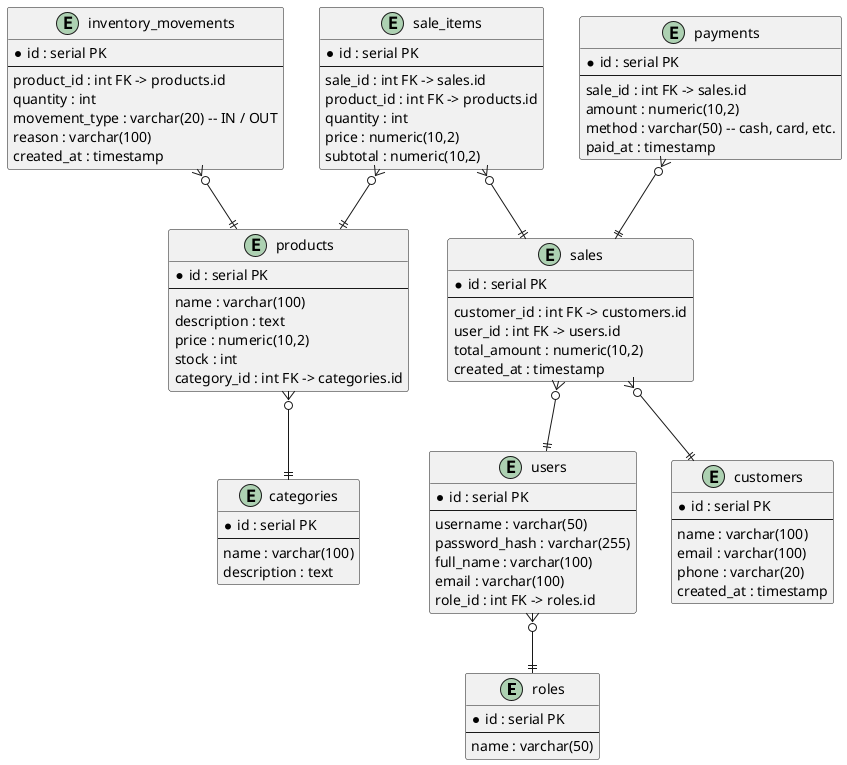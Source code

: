 @startuml
entity roles {
  *id : serial PK
  --
  name : varchar(50)
}

entity users {
  *id : serial PK
  --
  username : varchar(50)
  password_hash : varchar(255)
  full_name : varchar(100)
  email : varchar(100)
  role_id : int FK -> roles.id
}

entity customers {
  *id : serial PK
  --
  name : varchar(100)
  email : varchar(100)
  phone : varchar(20)
  created_at : timestamp
}

entity categories {
  *id : serial PK
  --
  name : varchar(100)
  description : text
}

entity products {
  *id : serial PK
  --
  name : varchar(100)
  description : text
  price : numeric(10,2)
  stock : int
  category_id : int FK -> categories.id
}

entity sales {
  *id : serial PK
  --
  customer_id : int FK -> customers.id
  user_id : int FK -> users.id
  total_amount : numeric(10,2)
  created_at : timestamp
}

entity sale_items {
  *id : serial PK
  --
  sale_id : int FK -> sales.id
  product_id : int FK -> products.id
  quantity : int
  price : numeric(10,2)
  subtotal : numeric(10,2)
}

entity payments {
  *id : serial PK
  --
  sale_id : int FK -> sales.id
  amount : numeric(10,2)
  method : varchar(50) -- cash, card, etc.
  paid_at : timestamp
}

entity inventory_movements {
  *id : serial PK
  --
  product_id : int FK -> products.id
  quantity : int
  movement_type : varchar(20) -- IN / OUT
  reason : varchar(100)
  created_at : timestamp
}

users }o--|| roles
sales }o--|| customers
sales }o--|| users
sale_items }o--|| sales
sale_items }o--|| products
payments }o--|| sales
products }o--|| categories
inventory_movements }o--|| products
@enduml